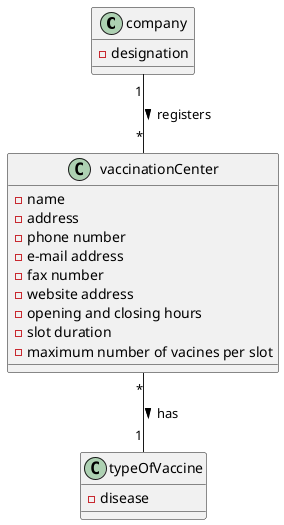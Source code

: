 @startuml
'https://plantuml.com/sequence-diagram

Class company{
-designation
}
Class vaccinationCenter{
-name
-address
-phone number
-e-mail address
-fax number
-website address
-opening and closing hours
-slot duration
-maximum number of vacines per slot
}
Class typeOfVaccine{
-disease
}


company"1"--"*"vaccinationCenter:registers >
vaccinationCenter"*"--"1"typeOfVaccine: has >

@enduml